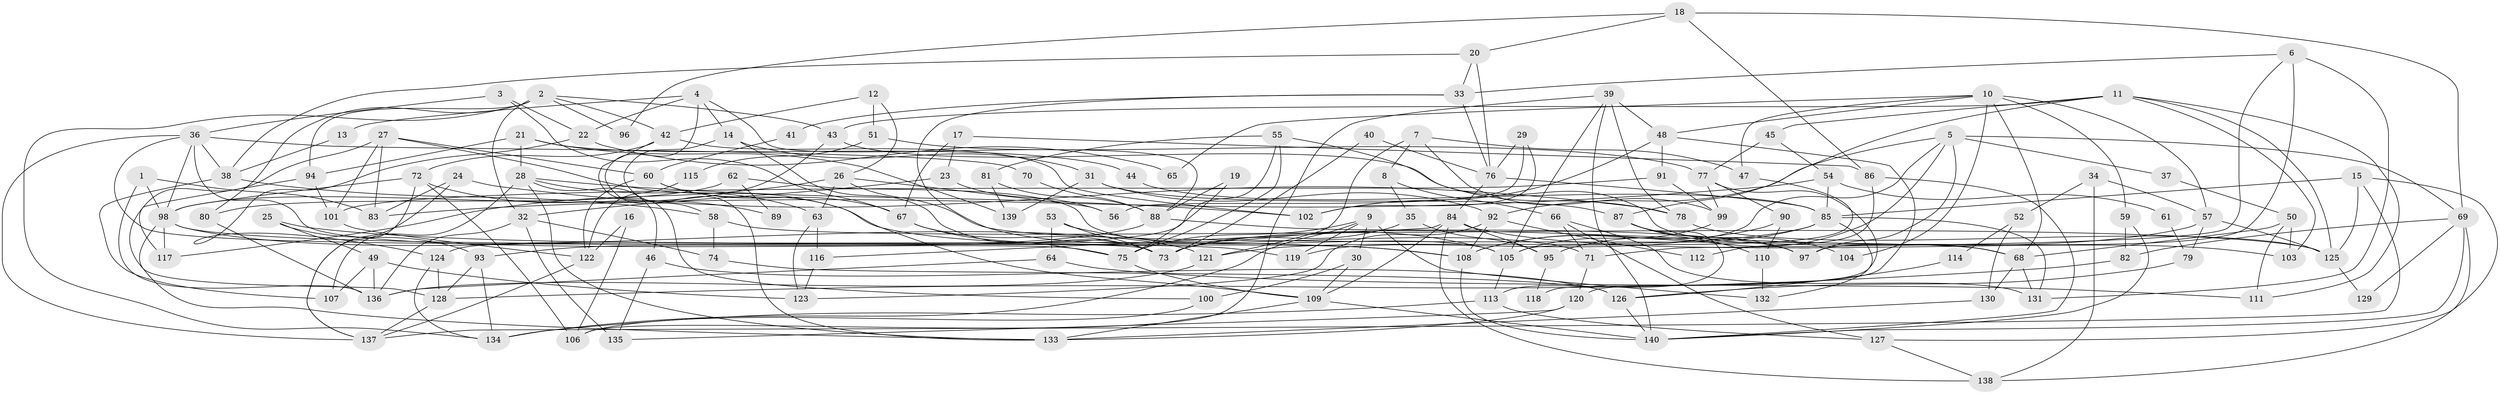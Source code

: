 // Generated by graph-tools (version 1.1) at 2025/35/03/09/25 02:35:59]
// undirected, 140 vertices, 280 edges
graph export_dot {
graph [start="1"]
  node [color=gray90,style=filled];
  1;
  2;
  3;
  4;
  5;
  6;
  7;
  8;
  9;
  10;
  11;
  12;
  13;
  14;
  15;
  16;
  17;
  18;
  19;
  20;
  21;
  22;
  23;
  24;
  25;
  26;
  27;
  28;
  29;
  30;
  31;
  32;
  33;
  34;
  35;
  36;
  37;
  38;
  39;
  40;
  41;
  42;
  43;
  44;
  45;
  46;
  47;
  48;
  49;
  50;
  51;
  52;
  53;
  54;
  55;
  56;
  57;
  58;
  59;
  60;
  61;
  62;
  63;
  64;
  65;
  66;
  67;
  68;
  69;
  70;
  71;
  72;
  73;
  74;
  75;
  76;
  77;
  78;
  79;
  80;
  81;
  82;
  83;
  84;
  85;
  86;
  87;
  88;
  89;
  90;
  91;
  92;
  93;
  94;
  95;
  96;
  97;
  98;
  99;
  100;
  101;
  102;
  103;
  104;
  105;
  106;
  107;
  108;
  109;
  110;
  111;
  112;
  113;
  114;
  115;
  116;
  117;
  118;
  119;
  120;
  121;
  122;
  123;
  124;
  125;
  126;
  127;
  128;
  129;
  130;
  131;
  132;
  133;
  134;
  135;
  136;
  137;
  138;
  139;
  140;
  1 -- 83;
  1 -- 98;
  1 -- 136;
  2 -- 42;
  2 -- 43;
  2 -- 32;
  2 -- 80;
  2 -- 94;
  2 -- 96;
  2 -- 134;
  3 -- 36;
  3 -- 22;
  3 -- 67;
  4 -- 14;
  4 -- 88;
  4 -- 13;
  4 -- 22;
  4 -- 58;
  5 -- 119;
  5 -- 97;
  5 -- 37;
  5 -- 69;
  5 -- 92;
  5 -- 95;
  6 -- 33;
  6 -- 71;
  6 -- 97;
  6 -- 131;
  7 -- 121;
  7 -- 8;
  7 -- 47;
  7 -- 99;
  8 -- 35;
  8 -- 66;
  9 -- 75;
  9 -- 134;
  9 -- 30;
  9 -- 119;
  9 -- 132;
  10 -- 48;
  10 -- 47;
  10 -- 57;
  10 -- 59;
  10 -- 65;
  10 -- 68;
  10 -- 104;
  11 -- 125;
  11 -- 43;
  11 -- 45;
  11 -- 87;
  11 -- 103;
  11 -- 111;
  12 -- 26;
  12 -- 42;
  12 -- 51;
  13 -- 38;
  14 -- 133;
  14 -- 73;
  14 -- 31;
  15 -- 85;
  15 -- 125;
  15 -- 127;
  15 -- 137;
  16 -- 122;
  16 -- 106;
  17 -- 67;
  17 -- 86;
  17 -- 23;
  18 -- 20;
  18 -- 69;
  18 -- 86;
  18 -- 96;
  19 -- 75;
  19 -- 88;
  20 -- 76;
  20 -- 33;
  20 -- 38;
  21 -- 94;
  21 -- 28;
  21 -- 44;
  21 -- 139;
  22 -- 124;
  22 -- 65;
  23 -- 32;
  23 -- 56;
  24 -- 137;
  24 -- 78;
  24 -- 83;
  25 -- 49;
  25 -- 108;
  25 -- 93;
  26 -- 117;
  26 -- 68;
  26 -- 56;
  26 -- 63;
  27 -- 101;
  27 -- 108;
  27 -- 60;
  27 -- 83;
  27 -- 117;
  28 -- 63;
  28 -- 102;
  28 -- 46;
  28 -- 107;
  28 -- 133;
  29 -- 56;
  29 -- 76;
  29 -- 102;
  30 -- 109;
  30 -- 100;
  31 -- 139;
  31 -- 87;
  31 -- 92;
  32 -- 136;
  32 -- 74;
  32 -- 135;
  33 -- 76;
  33 -- 71;
  33 -- 41;
  34 -- 57;
  34 -- 138;
  34 -- 52;
  35 -- 95;
  35 -- 73;
  36 -- 75;
  36 -- 38;
  36 -- 70;
  36 -- 73;
  36 -- 98;
  36 -- 137;
  37 -- 50;
  38 -- 58;
  38 -- 107;
  39 -- 140;
  39 -- 106;
  39 -- 48;
  39 -- 78;
  39 -- 105;
  40 -- 73;
  40 -- 76;
  41 -- 60;
  42 -- 72;
  42 -- 102;
  42 -- 100;
  43 -- 78;
  43 -- 98;
  44 -- 85;
  45 -- 77;
  45 -- 54;
  46 -- 135;
  46 -- 126;
  47 -- 105;
  48 -- 91;
  48 -- 102;
  48 -- 120;
  49 -- 136;
  49 -- 107;
  49 -- 123;
  50 -- 103;
  50 -- 68;
  50 -- 111;
  51 -- 77;
  51 -- 115;
  52 -- 130;
  52 -- 114;
  53 -- 73;
  53 -- 105;
  53 -- 64;
  54 -- 83;
  54 -- 61;
  54 -- 85;
  55 -- 68;
  55 -- 124;
  55 -- 75;
  55 -- 81;
  57 -- 73;
  57 -- 79;
  57 -- 125;
  58 -- 74;
  58 -- 125;
  59 -- 82;
  59 -- 140;
  60 -- 67;
  60 -- 109;
  60 -- 122;
  61 -- 79;
  62 -- 80;
  62 -- 105;
  62 -- 89;
  63 -- 123;
  63 -- 116;
  64 -- 111;
  64 -- 136;
  66 -- 131;
  66 -- 127;
  66 -- 71;
  67 -- 75;
  67 -- 73;
  68 -- 131;
  68 -- 130;
  69 -- 140;
  69 -- 82;
  69 -- 129;
  69 -- 138;
  70 -- 88;
  71 -- 120;
  72 -- 137;
  72 -- 98;
  72 -- 89;
  72 -- 106;
  74 -- 126;
  75 -- 109;
  76 -- 85;
  76 -- 84;
  77 -- 90;
  77 -- 99;
  77 -- 118;
  78 -- 125;
  79 -- 126;
  80 -- 136;
  81 -- 88;
  81 -- 139;
  82 -- 128;
  84 -- 109;
  84 -- 116;
  84 -- 95;
  84 -- 103;
  84 -- 138;
  85 -- 108;
  85 -- 121;
  85 -- 131;
  85 -- 132;
  86 -- 140;
  86 -- 112;
  87 -- 97;
  87 -- 104;
  87 -- 110;
  87 -- 113;
  88 -- 93;
  88 -- 97;
  90 -- 110;
  90 -- 108;
  91 -- 101;
  91 -- 99;
  92 -- 108;
  92 -- 112;
  92 -- 123;
  93 -- 134;
  93 -- 128;
  94 -- 128;
  94 -- 101;
  95 -- 118;
  98 -- 121;
  98 -- 117;
  98 -- 119;
  98 -- 133;
  99 -- 105;
  100 -- 106;
  101 -- 122;
  105 -- 113;
  108 -- 140;
  109 -- 133;
  109 -- 140;
  110 -- 132;
  113 -- 127;
  113 -- 134;
  114 -- 126;
  115 -- 122;
  116 -- 123;
  120 -- 133;
  120 -- 135;
  121 -- 136;
  122 -- 137;
  124 -- 128;
  124 -- 134;
  125 -- 129;
  126 -- 140;
  127 -- 138;
  128 -- 137;
  130 -- 133;
}
